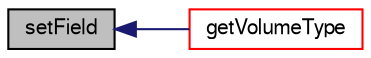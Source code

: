 digraph "setField"
{
  bgcolor="transparent";
  edge [fontname="FreeSans",fontsize="10",labelfontname="FreeSans",labelfontsize="10"];
  node [fontname="FreeSans",fontsize="10",shape=record];
  rankdir="LR";
  Node556 [label="setField",height=0.2,width=0.4,color="black", fillcolor="grey75", style="filled", fontcolor="black"];
  Node556 -> Node557 [dir="back",color="midnightblue",fontsize="10",style="solid",fontname="FreeSans"];
  Node557 [label="getVolumeType",height=0.2,width=0.4,color="red",URL="$a25254.html#a6179519b6e2ccdf07df4b13165fa7528",tooltip="Determine type (inside/outside/mixed) for point. unknown if. "];
}
